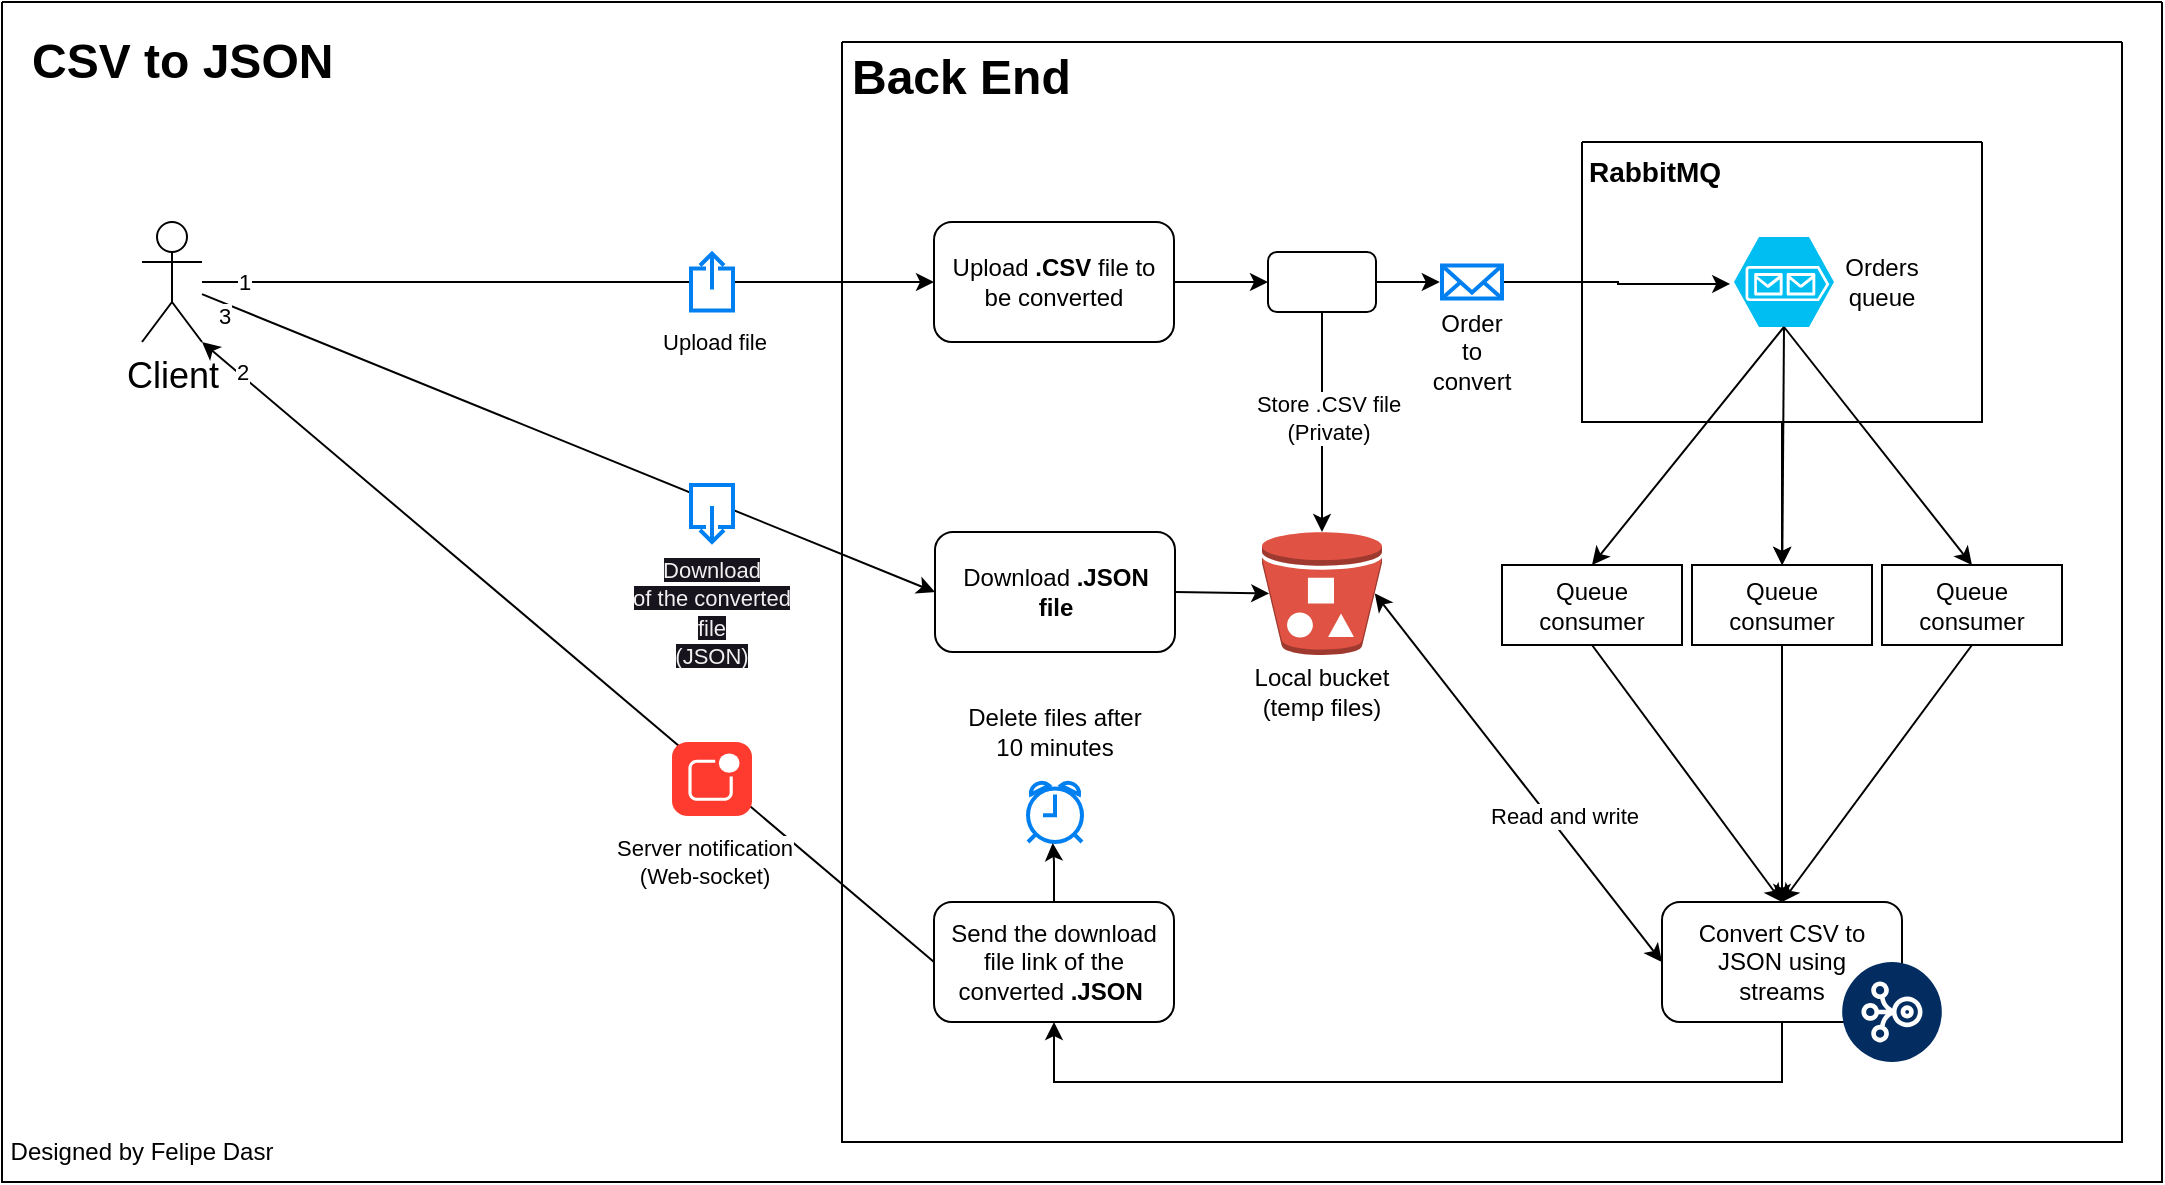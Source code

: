 <mxfile version="23.1.5" type="device">
  <diagram name="Página-1" id="rhB6WQXRs9lu33agCNtb">
    <mxGraphModel dx="4155" dy="844" grid="1" gridSize="10" guides="1" tooltips="1" connect="1" arrows="1" fold="1" page="1" pageScale="1" pageWidth="827" pageHeight="1169" math="0" shadow="0">
      <root>
        <mxCell id="0" />
        <mxCell id="1" parent="0" />
        <mxCell id="UYLyOY48CC0UU0o-2ukI-1" value="" style="swimlane;startSize=0;" parent="1" vertex="1">
          <mxGeometry x="-1240" y="390" width="640" height="550" as="geometry" />
        </mxCell>
        <mxCell id="UYLyOY48CC0UU0o-2ukI-3" value="&lt;b&gt;&lt;br&gt;&lt;span style=&quot;font-size: 24px;&quot;&gt;Back End&lt;/span&gt;&lt;/b&gt;" style="text;html=1;spacing=5;spacingTop=-20;whiteSpace=wrap;overflow=hidden;rounded=0;" parent="UYLyOY48CC0UU0o-2ukI-1" vertex="1">
          <mxGeometry width="290" height="40" as="geometry" />
        </mxCell>
        <mxCell id="UYLyOY48CC0UU0o-2ukI-41" value="" style="edgeStyle=orthogonalEdgeStyle;rounded=0;orthogonalLoop=1;jettySize=auto;html=1;" parent="UYLyOY48CC0UU0o-2ukI-1" source="UYLyOY48CC0UU0o-2ukI-5" target="UYLyOY48CC0UU0o-2ukI-34" edge="1">
          <mxGeometry relative="1" as="geometry" />
        </mxCell>
        <mxCell id="UYLyOY48CC0UU0o-2ukI-5" value="" style="swimlane;startSize=0;" parent="UYLyOY48CC0UU0o-2ukI-1" vertex="1">
          <mxGeometry x="370" y="50" width="200" height="140" as="geometry" />
        </mxCell>
        <mxCell id="UYLyOY48CC0UU0o-2ukI-6" value="&lt;font style=&quot;font-size: 14px;&quot;&gt;&lt;b&gt;RabbitMQ&lt;/b&gt;&lt;/font&gt;" style="text;html=1;align=center;verticalAlign=middle;resizable=0;points=[];autosize=1;strokeColor=none;fillColor=none;" parent="UYLyOY48CC0UU0o-2ukI-5" vertex="1">
          <mxGeometry x="-9" width="90" height="30" as="geometry" />
        </mxCell>
        <mxCell id="UYLyOY48CC0UU0o-2ukI-22" value="" style="verticalLabelPosition=bottom;html=1;verticalAlign=top;align=center;strokeColor=none;fillColor=#00BEF2;shape=mxgraph.azure.storage_queue;" parent="UYLyOY48CC0UU0o-2ukI-5" vertex="1">
          <mxGeometry x="76" y="47.5" width="50" height="45" as="geometry" />
        </mxCell>
        <mxCell id="UYLyOY48CC0UU0o-2ukI-43" value="Orders queue" style="text;html=1;align=center;verticalAlign=middle;whiteSpace=wrap;rounded=0;" parent="UYLyOY48CC0UU0o-2ukI-5" vertex="1">
          <mxGeometry x="120" y="55" width="60" height="30" as="geometry" />
        </mxCell>
        <mxCell id="UYLyOY48CC0UU0o-2ukI-15" value="Upload &lt;b&gt;.CSV&lt;/b&gt;&amp;nbsp;file to be converted" style="rounded=1;whiteSpace=wrap;html=1;" parent="UYLyOY48CC0UU0o-2ukI-1" vertex="1">
          <mxGeometry x="46" y="90" width="120" height="60" as="geometry" />
        </mxCell>
        <mxCell id="UYLyOY48CC0UU0o-2ukI-19" value="Send the download file link of the converted &lt;b&gt;.JSON&amp;nbsp;&lt;/b&gt;" style="rounded=1;whiteSpace=wrap;html=1;" parent="UYLyOY48CC0UU0o-2ukI-1" vertex="1">
          <mxGeometry x="46" y="430" width="120" height="60" as="geometry" />
        </mxCell>
        <mxCell id="UYLyOY48CC0UU0o-2ukI-27" style="edgeStyle=orthogonalEdgeStyle;rounded=0;orthogonalLoop=1;jettySize=auto;html=1;entryX=-0.038;entryY=0.522;entryDx=0;entryDy=0;entryPerimeter=0;exitX=1;exitY=0.5;exitDx=0;exitDy=0;" parent="UYLyOY48CC0UU0o-2ukI-1" source="UYLyOY48CC0UU0o-2ukI-55" target="UYLyOY48CC0UU0o-2ukI-22" edge="1">
          <mxGeometry relative="1" as="geometry">
            <mxPoint x="335" y="120.083" as="sourcePoint" />
          </mxGeometry>
        </mxCell>
        <mxCell id="UYLyOY48CC0UU0o-2ukI-28" value="Order&lt;br&gt;to&lt;br&gt;convert" style="text;html=1;align=center;verticalAlign=middle;whiteSpace=wrap;rounded=0;" parent="UYLyOY48CC0UU0o-2ukI-1" vertex="1">
          <mxGeometry x="285" y="140" width="60" height="30" as="geometry" />
        </mxCell>
        <mxCell id="UYLyOY48CC0UU0o-2ukI-34" value="Queue consumer" style="rounded=0;whiteSpace=wrap;html=1;" parent="UYLyOY48CC0UU0o-2ukI-1" vertex="1">
          <mxGeometry x="425" y="261.5" width="90" height="40" as="geometry" />
        </mxCell>
        <mxCell id="UYLyOY48CC0UU0o-2ukI-61" style="edgeStyle=orthogonalEdgeStyle;rounded=0;orthogonalLoop=1;jettySize=auto;html=1;entryX=0.5;entryY=1;entryDx=0;entryDy=0;" parent="UYLyOY48CC0UU0o-2ukI-1" source="UYLyOY48CC0UU0o-2ukI-35" target="UYLyOY48CC0UU0o-2ukI-19" edge="1">
          <mxGeometry relative="1" as="geometry">
            <Array as="points">
              <mxPoint x="470" y="520" />
              <mxPoint x="106" y="520" />
            </Array>
          </mxGeometry>
        </mxCell>
        <mxCell id="UYLyOY48CC0UU0o-2ukI-35" value="Convert CSV to JSON using&lt;br&gt;streams" style="rounded=1;whiteSpace=wrap;html=1;" parent="UYLyOY48CC0UU0o-2ukI-1" vertex="1">
          <mxGeometry x="410" y="430" width="120" height="60" as="geometry" />
        </mxCell>
        <mxCell id="UYLyOY48CC0UU0o-2ukI-36" value="Queue consumer" style="rounded=0;whiteSpace=wrap;html=1;" parent="UYLyOY48CC0UU0o-2ukI-1" vertex="1">
          <mxGeometry x="520" y="261.5" width="90" height="40" as="geometry" />
        </mxCell>
        <mxCell id="UYLyOY48CC0UU0o-2ukI-37" value="Queue consumer" style="rounded=0;whiteSpace=wrap;html=1;" parent="UYLyOY48CC0UU0o-2ukI-1" vertex="1">
          <mxGeometry x="330" y="261.5" width="90" height="40" as="geometry" />
        </mxCell>
        <mxCell id="UYLyOY48CC0UU0o-2ukI-39" value="" style="endArrow=classic;html=1;rounded=0;exitX=0.5;exitY=1;exitDx=0;exitDy=0;exitPerimeter=0;entryX=0.5;entryY=0;entryDx=0;entryDy=0;" parent="UYLyOY48CC0UU0o-2ukI-1" source="UYLyOY48CC0UU0o-2ukI-22" target="UYLyOY48CC0UU0o-2ukI-37" edge="1">
          <mxGeometry width="50" height="50" relative="1" as="geometry">
            <mxPoint x="260" y="260" as="sourcePoint" />
            <mxPoint x="310" y="210" as="targetPoint" />
          </mxGeometry>
        </mxCell>
        <mxCell id="UYLyOY48CC0UU0o-2ukI-40" value="" style="endArrow=classic;html=1;rounded=0;exitX=0.5;exitY=1;exitDx=0;exitDy=0;exitPerimeter=0;" parent="UYLyOY48CC0UU0o-2ukI-1" source="UYLyOY48CC0UU0o-2ukI-22" target="UYLyOY48CC0UU0o-2ukI-34" edge="1">
          <mxGeometry width="50" height="50" relative="1" as="geometry">
            <mxPoint x="481" y="153" as="sourcePoint" />
            <mxPoint x="385" y="272" as="targetPoint" />
          </mxGeometry>
        </mxCell>
        <mxCell id="UYLyOY48CC0UU0o-2ukI-42" value="" style="endArrow=classic;html=1;rounded=0;exitX=0.5;exitY=1;exitDx=0;exitDy=0;exitPerimeter=0;entryX=0.5;entryY=0;entryDx=0;entryDy=0;" parent="UYLyOY48CC0UU0o-2ukI-1" source="UYLyOY48CC0UU0o-2ukI-22" target="UYLyOY48CC0UU0o-2ukI-36" edge="1">
          <mxGeometry width="50" height="50" relative="1" as="geometry">
            <mxPoint x="481" y="153" as="sourcePoint" />
            <mxPoint x="480" y="272" as="targetPoint" />
          </mxGeometry>
        </mxCell>
        <mxCell id="UYLyOY48CC0UU0o-2ukI-44" value="" style="endArrow=classic;html=1;rounded=0;exitX=0.5;exitY=1;exitDx=0;exitDy=0;entryX=0.5;entryY=0;entryDx=0;entryDy=0;" parent="UYLyOY48CC0UU0o-2ukI-1" source="UYLyOY48CC0UU0o-2ukI-37" target="UYLyOY48CC0UU0o-2ukI-35" edge="1">
          <mxGeometry width="50" height="50" relative="1" as="geometry">
            <mxPoint x="481" y="153" as="sourcePoint" />
            <mxPoint x="385" y="272" as="targetPoint" />
          </mxGeometry>
        </mxCell>
        <mxCell id="UYLyOY48CC0UU0o-2ukI-45" value="" style="endArrow=classic;html=1;rounded=0;exitX=0.5;exitY=1;exitDx=0;exitDy=0;entryX=0.5;entryY=0;entryDx=0;entryDy=0;" parent="UYLyOY48CC0UU0o-2ukI-1" source="UYLyOY48CC0UU0o-2ukI-34" target="UYLyOY48CC0UU0o-2ukI-35" edge="1">
          <mxGeometry width="50" height="50" relative="1" as="geometry">
            <mxPoint x="385" y="312" as="sourcePoint" />
            <mxPoint x="470" y="410" as="targetPoint" />
          </mxGeometry>
        </mxCell>
        <mxCell id="UYLyOY48CC0UU0o-2ukI-46" value="" style="endArrow=classic;html=1;rounded=0;exitX=0.5;exitY=1;exitDx=0;exitDy=0;entryX=0.5;entryY=0;entryDx=0;entryDy=0;" parent="UYLyOY48CC0UU0o-2ukI-1" source="UYLyOY48CC0UU0o-2ukI-36" target="UYLyOY48CC0UU0o-2ukI-35" edge="1">
          <mxGeometry width="50" height="50" relative="1" as="geometry">
            <mxPoint x="480" y="312" as="sourcePoint" />
            <mxPoint x="470" y="410" as="targetPoint" />
          </mxGeometry>
        </mxCell>
        <mxCell id="UYLyOY48CC0UU0o-2ukI-48" value="" style="verticalLabelPosition=bottom;aspect=fixed;html=1;shape=mxgraph.salesforce.stream2;" parent="UYLyOY48CC0UU0o-2ukI-1" vertex="1">
          <mxGeometry x="500" y="460" width="50" height="50" as="geometry" />
        </mxCell>
        <mxCell id="UYLyOY48CC0UU0o-2ukI-55" value="" style="html=1;verticalLabelPosition=bottom;align=center;labelBackgroundColor=#ffffff;verticalAlign=top;strokeWidth=2;strokeColor=#0080F0;shadow=0;dashed=0;shape=mxgraph.ios7.icons.mail;" parent="UYLyOY48CC0UU0o-2ukI-1" vertex="1">
          <mxGeometry x="300" y="111.75" width="30" height="16.5" as="geometry" />
        </mxCell>
        <mxCell id="UYLyOY48CC0UU0o-2ukI-7" value="&lt;font style=&quot;font-size: 18px;&quot;&gt;Client&lt;/font&gt;" style="shape=umlActor;verticalLabelPosition=bottom;verticalAlign=top;html=1;outlineConnect=0;" parent="1" vertex="1">
          <mxGeometry x="-1590" y="480" width="30" height="60" as="geometry" />
        </mxCell>
        <mxCell id="UYLyOY48CC0UU0o-2ukI-63" value="" style="endArrow=classic;html=1;rounded=0;exitX=0;exitY=0.5;exitDx=0;exitDy=0;entryX=1;entryY=1;entryDx=0;entryDy=0;entryPerimeter=0;" parent="1" source="UYLyOY48CC0UU0o-2ukI-19" target="UYLyOY48CC0UU0o-2ukI-7" edge="1">
          <mxGeometry width="50" height="50" relative="1" as="geometry">
            <mxPoint x="-1150" y="710" as="sourcePoint" />
            <mxPoint x="-1100" y="660" as="targetPoint" />
          </mxGeometry>
        </mxCell>
        <mxCell id="UYLyOY48CC0UU0o-2ukI-64" value="Server notification&lt;br&gt;(Web-socket)" style="edgeLabel;html=1;align=center;verticalAlign=middle;resizable=0;points=[];" parent="UYLyOY48CC0UU0o-2ukI-63" vertex="1" connectable="0">
          <mxGeometry x="-0.295" y="4" relative="1" as="geometry">
            <mxPoint x="16" y="56" as="offset" />
          </mxGeometry>
        </mxCell>
        <mxCell id="UYLyOY48CC0UU0o-2ukI-76" value="2" style="edgeLabel;html=1;align=center;verticalAlign=middle;resizable=0;points=[];" parent="UYLyOY48CC0UU0o-2ukI-63" vertex="1" connectable="0">
          <mxGeometry x="0.911" y="2" relative="1" as="geometry">
            <mxPoint x="5" as="offset" />
          </mxGeometry>
        </mxCell>
        <mxCell id="UYLyOY48CC0UU0o-2ukI-66" value="" style="endArrow=classic;html=1;rounded=0;entryX=0;entryY=0.5;entryDx=0;entryDy=0;" parent="1" source="UYLyOY48CC0UU0o-2ukI-7" target="UYLyOY48CC0UU0o-2ukI-15" edge="1">
          <mxGeometry width="50" height="50" relative="1" as="geometry">
            <mxPoint x="-1150" y="710" as="sourcePoint" />
            <mxPoint x="-1100" y="660" as="targetPoint" />
          </mxGeometry>
        </mxCell>
        <mxCell id="UYLyOY48CC0UU0o-2ukI-67" value="Upload file" style="edgeLabel;html=1;align=center;verticalAlign=middle;resizable=0;points=[];" parent="UYLyOY48CC0UU0o-2ukI-66" vertex="1" connectable="0">
          <mxGeometry x="-0.096" y="-2" relative="1" as="geometry">
            <mxPoint x="90" y="28" as="offset" />
          </mxGeometry>
        </mxCell>
        <mxCell id="UYLyOY48CC0UU0o-2ukI-75" value="1" style="edgeLabel;html=1;align=center;verticalAlign=middle;resizable=0;points=[];" parent="UYLyOY48CC0UU0o-2ukI-66" vertex="1" connectable="0">
          <mxGeometry x="-0.935" relative="1" as="geometry">
            <mxPoint x="9" as="offset" />
          </mxGeometry>
        </mxCell>
        <mxCell id="UYLyOY48CC0UU0o-2ukI-68" value="" style="endArrow=classic;html=1;rounded=0;entryX=0;entryY=0.5;entryDx=0;entryDy=0;" parent="1" source="UYLyOY48CC0UU0o-2ukI-7" target="YEFHD9LTUtXPrh24cQGm-1" edge="1">
          <mxGeometry width="50" height="50" relative="1" as="geometry">
            <mxPoint x="-1150" y="710" as="sourcePoint" />
            <mxPoint x="-1100" y="660" as="targetPoint" />
          </mxGeometry>
        </mxCell>
        <mxCell id="UYLyOY48CC0UU0o-2ukI-77" value="3" style="edgeLabel;html=1;align=center;verticalAlign=middle;resizable=0;points=[];" parent="UYLyOY48CC0UU0o-2ukI-68" vertex="1" connectable="0">
          <mxGeometry x="-0.871" y="-2" relative="1" as="geometry">
            <mxPoint x="-12" y="-1" as="offset" />
          </mxGeometry>
        </mxCell>
        <mxCell id="UYLyOY48CC0UU0o-2ukI-72" value="" style="html=1;verticalLabelPosition=bottom;align=center;labelBackgroundColor=#ffffff;verticalAlign=top;strokeWidth=2;strokeColor=#0080F0;shadow=0;dashed=0;shape=mxgraph.ios7.icons.share;" parent="1" vertex="1">
          <mxGeometry x="-1315.5" y="495.75" width="21" height="28.5" as="geometry" />
        </mxCell>
        <mxCell id="UYLyOY48CC0UU0o-2ukI-79" value="" style="html=1;strokeWidth=1;shadow=0;dashed=0;shape=mxgraph.ios7.misc.notification;fillColor=#FF3B2F;strokeColor=none;buttonText=;strokeColor2=#222222;fontColor=#222222;fontSize=8;verticalLabelPosition=bottom;verticalAlign=top;align=center;sketch=0;" parent="1" vertex="1">
          <mxGeometry x="-1325" y="740" width="40" height="37" as="geometry" />
        </mxCell>
        <mxCell id="UYLyOY48CC0UU0o-2ukI-80" value="" style="swimlane;startSize=0;" parent="1" vertex="1">
          <mxGeometry x="-1660" y="370" width="1080" height="590" as="geometry" />
        </mxCell>
        <mxCell id="UYLyOY48CC0UU0o-2ukI-82" value="&lt;h1&gt;CSV to JSON&lt;/h1&gt;" style="text;html=1;spacing=5;spacingTop=-20;whiteSpace=wrap;overflow=hidden;rounded=0;" parent="UYLyOY48CC0UU0o-2ukI-80" vertex="1">
          <mxGeometry x="10" y="10" width="190" height="120" as="geometry" />
        </mxCell>
        <mxCell id="UYLyOY48CC0UU0o-2ukI-84" value="" style="html=1;verticalLabelPosition=bottom;align=center;labelBackgroundColor=#ffffff;verticalAlign=top;strokeWidth=2;strokeColor=#0080F0;shadow=0;dashed=0;shape=mxgraph.ios7.icons.share;rotation=-180;" parent="UYLyOY48CC0UU0o-2ukI-80" vertex="1">
          <mxGeometry x="344.5" y="241.5" width="21" height="28.5" as="geometry" />
        </mxCell>
        <mxCell id="UYLyOY48CC0UU0o-2ukI-71" value="&lt;span style=&quot;color: rgb(240, 240, 240); font-family: Helvetica; font-size: 11px; font-style: normal; font-variant-ligatures: normal; font-variant-caps: normal; font-weight: 400; letter-spacing: normal; orphans: 2; text-indent: 0px; text-transform: none; widows: 2; word-spacing: 0px; -webkit-text-stroke-width: 0px; background-color: rgb(24, 20, 29); text-decoration-thickness: initial; text-decoration-style: initial; text-decoration-color: initial; float: none; display: inline !important;&quot;&gt;Download&lt;/span&gt;&lt;br style=&quot;border-color: rgb(0, 0, 0); color: rgb(240, 240, 240); font-family: Helvetica; font-size: 11px; font-style: normal; font-variant-ligatures: normal; font-variant-caps: normal; font-weight: 400; letter-spacing: normal; orphans: 2; text-indent: 0px; text-transform: none; widows: 2; word-spacing: 0px; -webkit-text-stroke-width: 0px; text-decoration-thickness: initial; text-decoration-style: initial; text-decoration-color: initial;&quot;&gt;&lt;span style=&quot;color: rgb(240, 240, 240); font-family: Helvetica; font-size: 11px; font-style: normal; font-variant-ligatures: normal; font-variant-caps: normal; font-weight: 400; letter-spacing: normal; orphans: 2; text-indent: 0px; text-transform: none; widows: 2; word-spacing: 0px; -webkit-text-stroke-width: 0px; background-color: rgb(24, 20, 29); text-decoration-thickness: initial; text-decoration-style: initial; text-decoration-color: initial; float: none; display: inline !important;&quot;&gt;of the converted file&lt;/span&gt;&lt;br style=&quot;border-color: rgb(0, 0, 0); color: rgb(240, 240, 240); font-family: Helvetica; font-size: 11px; font-style: normal; font-variant-ligatures: normal; font-variant-caps: normal; font-weight: 400; letter-spacing: normal; orphans: 2; text-indent: 0px; text-transform: none; widows: 2; word-spacing: 0px; -webkit-text-stroke-width: 0px; text-decoration-thickness: initial; text-decoration-style: initial; text-decoration-color: initial;&quot;&gt;&lt;span style=&quot;color: rgb(240, 240, 240); font-family: Helvetica; font-size: 11px; font-style: normal; font-variant-ligatures: normal; font-variant-caps: normal; font-weight: 400; letter-spacing: normal; orphans: 2; text-indent: 0px; text-transform: none; widows: 2; word-spacing: 0px; -webkit-text-stroke-width: 0px; background-color: rgb(24, 20, 29); text-decoration-thickness: initial; text-decoration-style: initial; text-decoration-color: initial; float: none; display: inline !important;&quot;&gt;(JSON)&lt;/span&gt;" style="text;whiteSpace=wrap;html=1;align=center;" parent="UYLyOY48CC0UU0o-2ukI-80" vertex="1">
          <mxGeometry x="310" y="270" width="90" height="50" as="geometry" />
        </mxCell>
        <mxCell id="UYLyOY48CC0UU0o-2ukI-88" value="Designed by Felipe Dasr" style="text;html=1;align=center;verticalAlign=middle;whiteSpace=wrap;rounded=0;" parent="UYLyOY48CC0UU0o-2ukI-80" vertex="1">
          <mxGeometry y="560" width="140" height="30" as="geometry" />
        </mxCell>
        <mxCell id="U5UjxMeSVXvGz8McRONT-3" value="Delete files after 10 minutes" style="text;html=1;align=center;verticalAlign=middle;whiteSpace=wrap;rounded=0;" parent="UYLyOY48CC0UU0o-2ukI-80" vertex="1">
          <mxGeometry x="479" y="350" width="95" height="30" as="geometry" />
        </mxCell>
        <mxCell id="U5UjxMeSVXvGz8McRONT-4" value="" style="html=1;verticalLabelPosition=bottom;align=center;labelBackgroundColor=#ffffff;verticalAlign=top;strokeWidth=2;strokeColor=#0080F0;shadow=0;dashed=0;shape=mxgraph.ios7.icons.alarm_clock;" parent="UYLyOY48CC0UU0o-2ukI-80" vertex="1">
          <mxGeometry x="513" y="390" width="27" height="30" as="geometry" />
        </mxCell>
        <mxCell id="YEFHD9LTUtXPrh24cQGm-1" value="Download&amp;nbsp;&lt;b&gt;.JSON&lt;br&gt;file&lt;/b&gt;" style="rounded=1;whiteSpace=wrap;html=1;" vertex="1" parent="UYLyOY48CC0UU0o-2ukI-80">
          <mxGeometry x="466.5" y="265" width="120" height="60" as="geometry" />
        </mxCell>
        <mxCell id="UYLyOY48CC0UU0o-2ukI-13" value="" style="outlineConnect=0;dashed=0;verticalLabelPosition=bottom;verticalAlign=top;align=center;html=1;shape=mxgraph.aws3.bucket_with_objects;fillColor=#E05243;gradientColor=none;" parent="UYLyOY48CC0UU0o-2ukI-80" vertex="1">
          <mxGeometry x="630" y="265" width="60" height="61.5" as="geometry" />
        </mxCell>
        <mxCell id="UYLyOY48CC0UU0o-2ukI-14" value="Local bucket&lt;br&gt;(temp files)" style="text;html=1;align=center;verticalAlign=middle;whiteSpace=wrap;rounded=0;" parent="UYLyOY48CC0UU0o-2ukI-80" vertex="1">
          <mxGeometry x="620" y="330" width="80" height="30" as="geometry" />
        </mxCell>
        <mxCell id="YEFHD9LTUtXPrh24cQGm-3" value="" style="endArrow=classic;html=1;rounded=0;exitX=1;exitY=0.5;exitDx=0;exitDy=0;entryX=0.06;entryY=0.5;entryDx=0;entryDy=0;entryPerimeter=0;" edge="1" parent="UYLyOY48CC0UU0o-2ukI-80" source="YEFHD9LTUtXPrh24cQGm-1" target="UYLyOY48CC0UU0o-2ukI-13">
          <mxGeometry width="50" height="50" relative="1" as="geometry">
            <mxPoint x="670" y="490" as="sourcePoint" />
            <mxPoint x="720" y="440" as="targetPoint" />
          </mxGeometry>
        </mxCell>
        <mxCell id="UYLyOY48CC0UU0o-2ukI-20" value="" style="rounded=1;whiteSpace=wrap;html=1;" parent="UYLyOY48CC0UU0o-2ukI-80" vertex="1">
          <mxGeometry x="633" y="125" width="54" height="30" as="geometry" />
        </mxCell>
        <mxCell id="UYLyOY48CC0UU0o-2ukI-49" value="" style="endArrow=classic;html=1;rounded=0;exitX=0.5;exitY=1;exitDx=0;exitDy=0;entryX=0.5;entryY=0;entryDx=0;entryDy=0;entryPerimeter=0;" parent="UYLyOY48CC0UU0o-2ukI-80" source="UYLyOY48CC0UU0o-2ukI-20" target="UYLyOY48CC0UU0o-2ukI-13" edge="1">
          <mxGeometry width="50" height="50" relative="1" as="geometry">
            <mxPoint x="805" y="332" as="sourcePoint" />
            <mxPoint x="900" y="420" as="targetPoint" />
          </mxGeometry>
        </mxCell>
        <mxCell id="UYLyOY48CC0UU0o-2ukI-50" value="Store .CSV file&lt;br&gt;(Private)" style="edgeLabel;html=1;align=center;verticalAlign=middle;resizable=0;points=[];" parent="UYLyOY48CC0UU0o-2ukI-49" vertex="1" connectable="0">
          <mxGeometry x="-0.036" y="3" relative="1" as="geometry">
            <mxPoint as="offset" />
          </mxGeometry>
        </mxCell>
        <mxCell id="U5UjxMeSVXvGz8McRONT-2" style="edgeStyle=orthogonalEdgeStyle;rounded=0;orthogonalLoop=1;jettySize=auto;html=1;entryX=0.507;entryY=1.01;entryDx=0;entryDy=0;entryPerimeter=0;" parent="1" source="UYLyOY48CC0UU0o-2ukI-19" edge="1">
          <mxGeometry relative="1" as="geometry">
            <mxPoint x="-1134.65" y="790.5" as="targetPoint" />
          </mxGeometry>
        </mxCell>
        <mxCell id="UYLyOY48CC0UU0o-2ukI-53" value="" style="endArrow=classic;startArrow=classic;html=1;rounded=0;entryX=0;entryY=0.5;entryDx=0;entryDy=0;exitX=0.94;exitY=0.5;exitDx=0;exitDy=0;exitPerimeter=0;" parent="1" source="UYLyOY48CC0UU0o-2ukI-13" target="UYLyOY48CC0UU0o-2ukI-35" edge="1">
          <mxGeometry width="50" height="50" relative="1" as="geometry">
            <mxPoint x="-950" y="810" as="sourcePoint" />
            <mxPoint x="-900" y="760" as="targetPoint" />
          </mxGeometry>
        </mxCell>
        <mxCell id="UYLyOY48CC0UU0o-2ukI-54" value="Read and write" style="edgeLabel;html=1;align=center;verticalAlign=middle;resizable=0;points=[];" parent="UYLyOY48CC0UU0o-2ukI-53" vertex="1" connectable="0">
          <mxGeometry x="-0.141" y="-2" relative="1" as="geometry">
            <mxPoint x="34" y="31" as="offset" />
          </mxGeometry>
        </mxCell>
        <mxCell id="UYLyOY48CC0UU0o-2ukI-21" style="edgeStyle=orthogonalEdgeStyle;rounded=0;orthogonalLoop=1;jettySize=auto;html=1;" parent="1" source="UYLyOY48CC0UU0o-2ukI-15" target="UYLyOY48CC0UU0o-2ukI-20" edge="1">
          <mxGeometry relative="1" as="geometry" />
        </mxCell>
        <mxCell id="UYLyOY48CC0UU0o-2ukI-58" value="" style="edgeStyle=orthogonalEdgeStyle;rounded=0;orthogonalLoop=1;jettySize=auto;html=1;entryX=-0.038;entryY=0.522;entryDx=0;entryDy=0;entryPerimeter=0;exitX=1;exitY=0.5;exitDx=0;exitDy=0;" parent="1" source="UYLyOY48CC0UU0o-2ukI-20" target="UYLyOY48CC0UU0o-2ukI-55" edge="1">
          <mxGeometry relative="1" as="geometry">
            <mxPoint x="-800" y="860" as="sourcePoint" />
            <mxPoint x="-606" y="861" as="targetPoint" />
          </mxGeometry>
        </mxCell>
      </root>
    </mxGraphModel>
  </diagram>
</mxfile>
